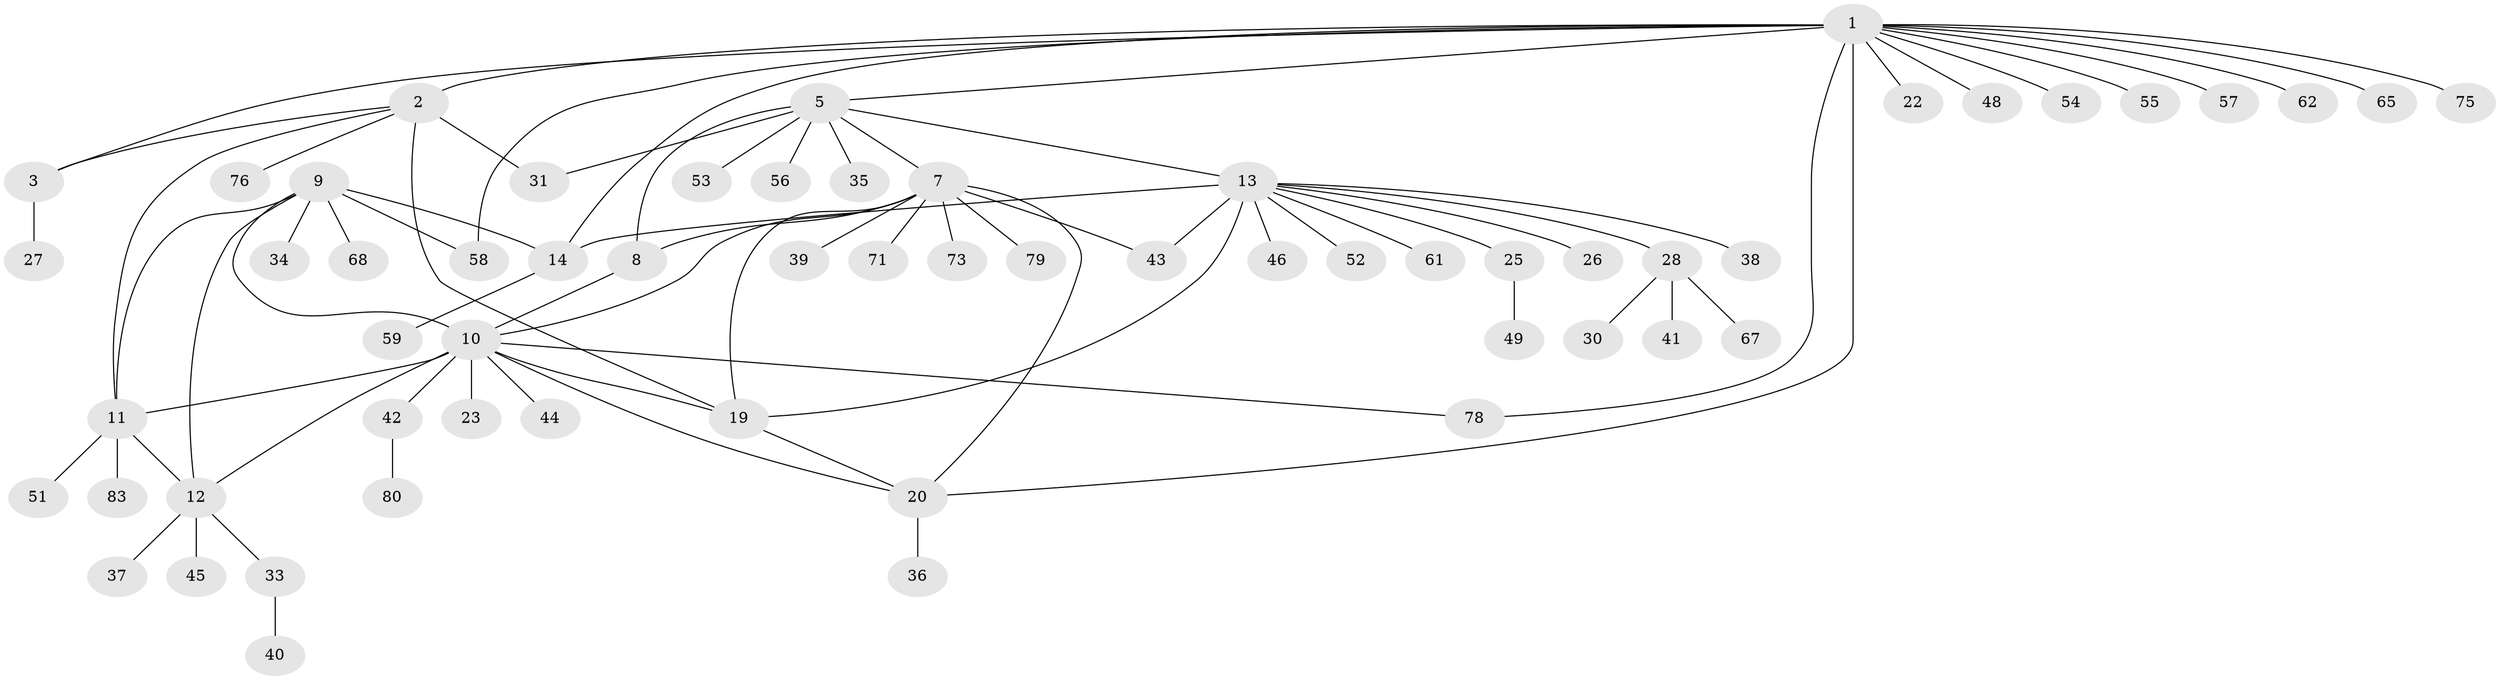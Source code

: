// original degree distribution, {13: 0.012048192771084338, 8: 0.024096385542168676, 4: 0.04819277108433735, 6: 0.08433734939759036, 7: 0.024096385542168676, 12: 0.012048192771084338, 3: 0.03614457831325301, 9: 0.012048192771084338, 5: 0.024096385542168676, 1: 0.5421686746987951, 2: 0.18072289156626506}
// Generated by graph-tools (version 1.1) at 2025/42/03/06/25 10:42:15]
// undirected, 60 vertices, 78 edges
graph export_dot {
graph [start="1"]
  node [color=gray90,style=filled];
  1 [super="+4"];
  2 [super="+21"];
  3;
  5 [super="+6"];
  7 [super="+18"];
  8;
  9 [super="+50"];
  10 [super="+17"];
  11 [super="+64"];
  12 [super="+29"];
  13 [super="+15"];
  14 [super="+16"];
  19 [super="+63"];
  20 [super="+24"];
  22;
  23;
  25 [super="+47"];
  26;
  27;
  28 [super="+32"];
  30;
  31 [super="+72"];
  33 [super="+70"];
  34;
  35 [super="+82"];
  36 [super="+60"];
  37;
  38 [super="+66"];
  39;
  40;
  41;
  42;
  43;
  44;
  45;
  46;
  48;
  49 [super="+69"];
  51 [super="+74"];
  52;
  53;
  54;
  55;
  56;
  57;
  58 [super="+77"];
  59;
  61;
  62;
  65;
  67;
  68;
  71;
  73;
  75;
  76;
  78;
  79 [super="+81"];
  80;
  83;
  1 -- 2 [weight=2];
  1 -- 3 [weight=2];
  1 -- 5;
  1 -- 22;
  1 -- 48;
  1 -- 55;
  1 -- 57;
  1 -- 58;
  1 -- 62;
  1 -- 65;
  1 -- 78;
  1 -- 20;
  1 -- 54;
  1 -- 75;
  1 -- 14;
  2 -- 3;
  2 -- 11;
  2 -- 76;
  2 -- 31;
  2 -- 19;
  3 -- 27;
  5 -- 7 [weight=2];
  5 -- 8 [weight=2];
  5 -- 13;
  5 -- 35;
  5 -- 53;
  5 -- 56;
  5 -- 31;
  7 -- 8;
  7 -- 71;
  7 -- 39;
  7 -- 10;
  7 -- 73;
  7 -- 43;
  7 -- 79;
  7 -- 19;
  7 -- 20;
  8 -- 10;
  9 -- 10;
  9 -- 11;
  9 -- 12;
  9 -- 34;
  9 -- 68;
  9 -- 14;
  9 -- 58;
  10 -- 11;
  10 -- 12;
  10 -- 23;
  10 -- 19;
  10 -- 42;
  10 -- 20;
  10 -- 44;
  10 -- 78;
  11 -- 12;
  11 -- 51;
  11 -- 83;
  12 -- 37;
  12 -- 45;
  12 -- 33;
  13 -- 14 [weight=4];
  13 -- 19;
  13 -- 26;
  13 -- 28;
  13 -- 38;
  13 -- 43;
  13 -- 46;
  13 -- 52;
  13 -- 61;
  13 -- 25;
  14 -- 59;
  19 -- 20;
  20 -- 36;
  25 -- 49;
  28 -- 30;
  28 -- 41;
  28 -- 67;
  33 -- 40;
  42 -- 80;
}
